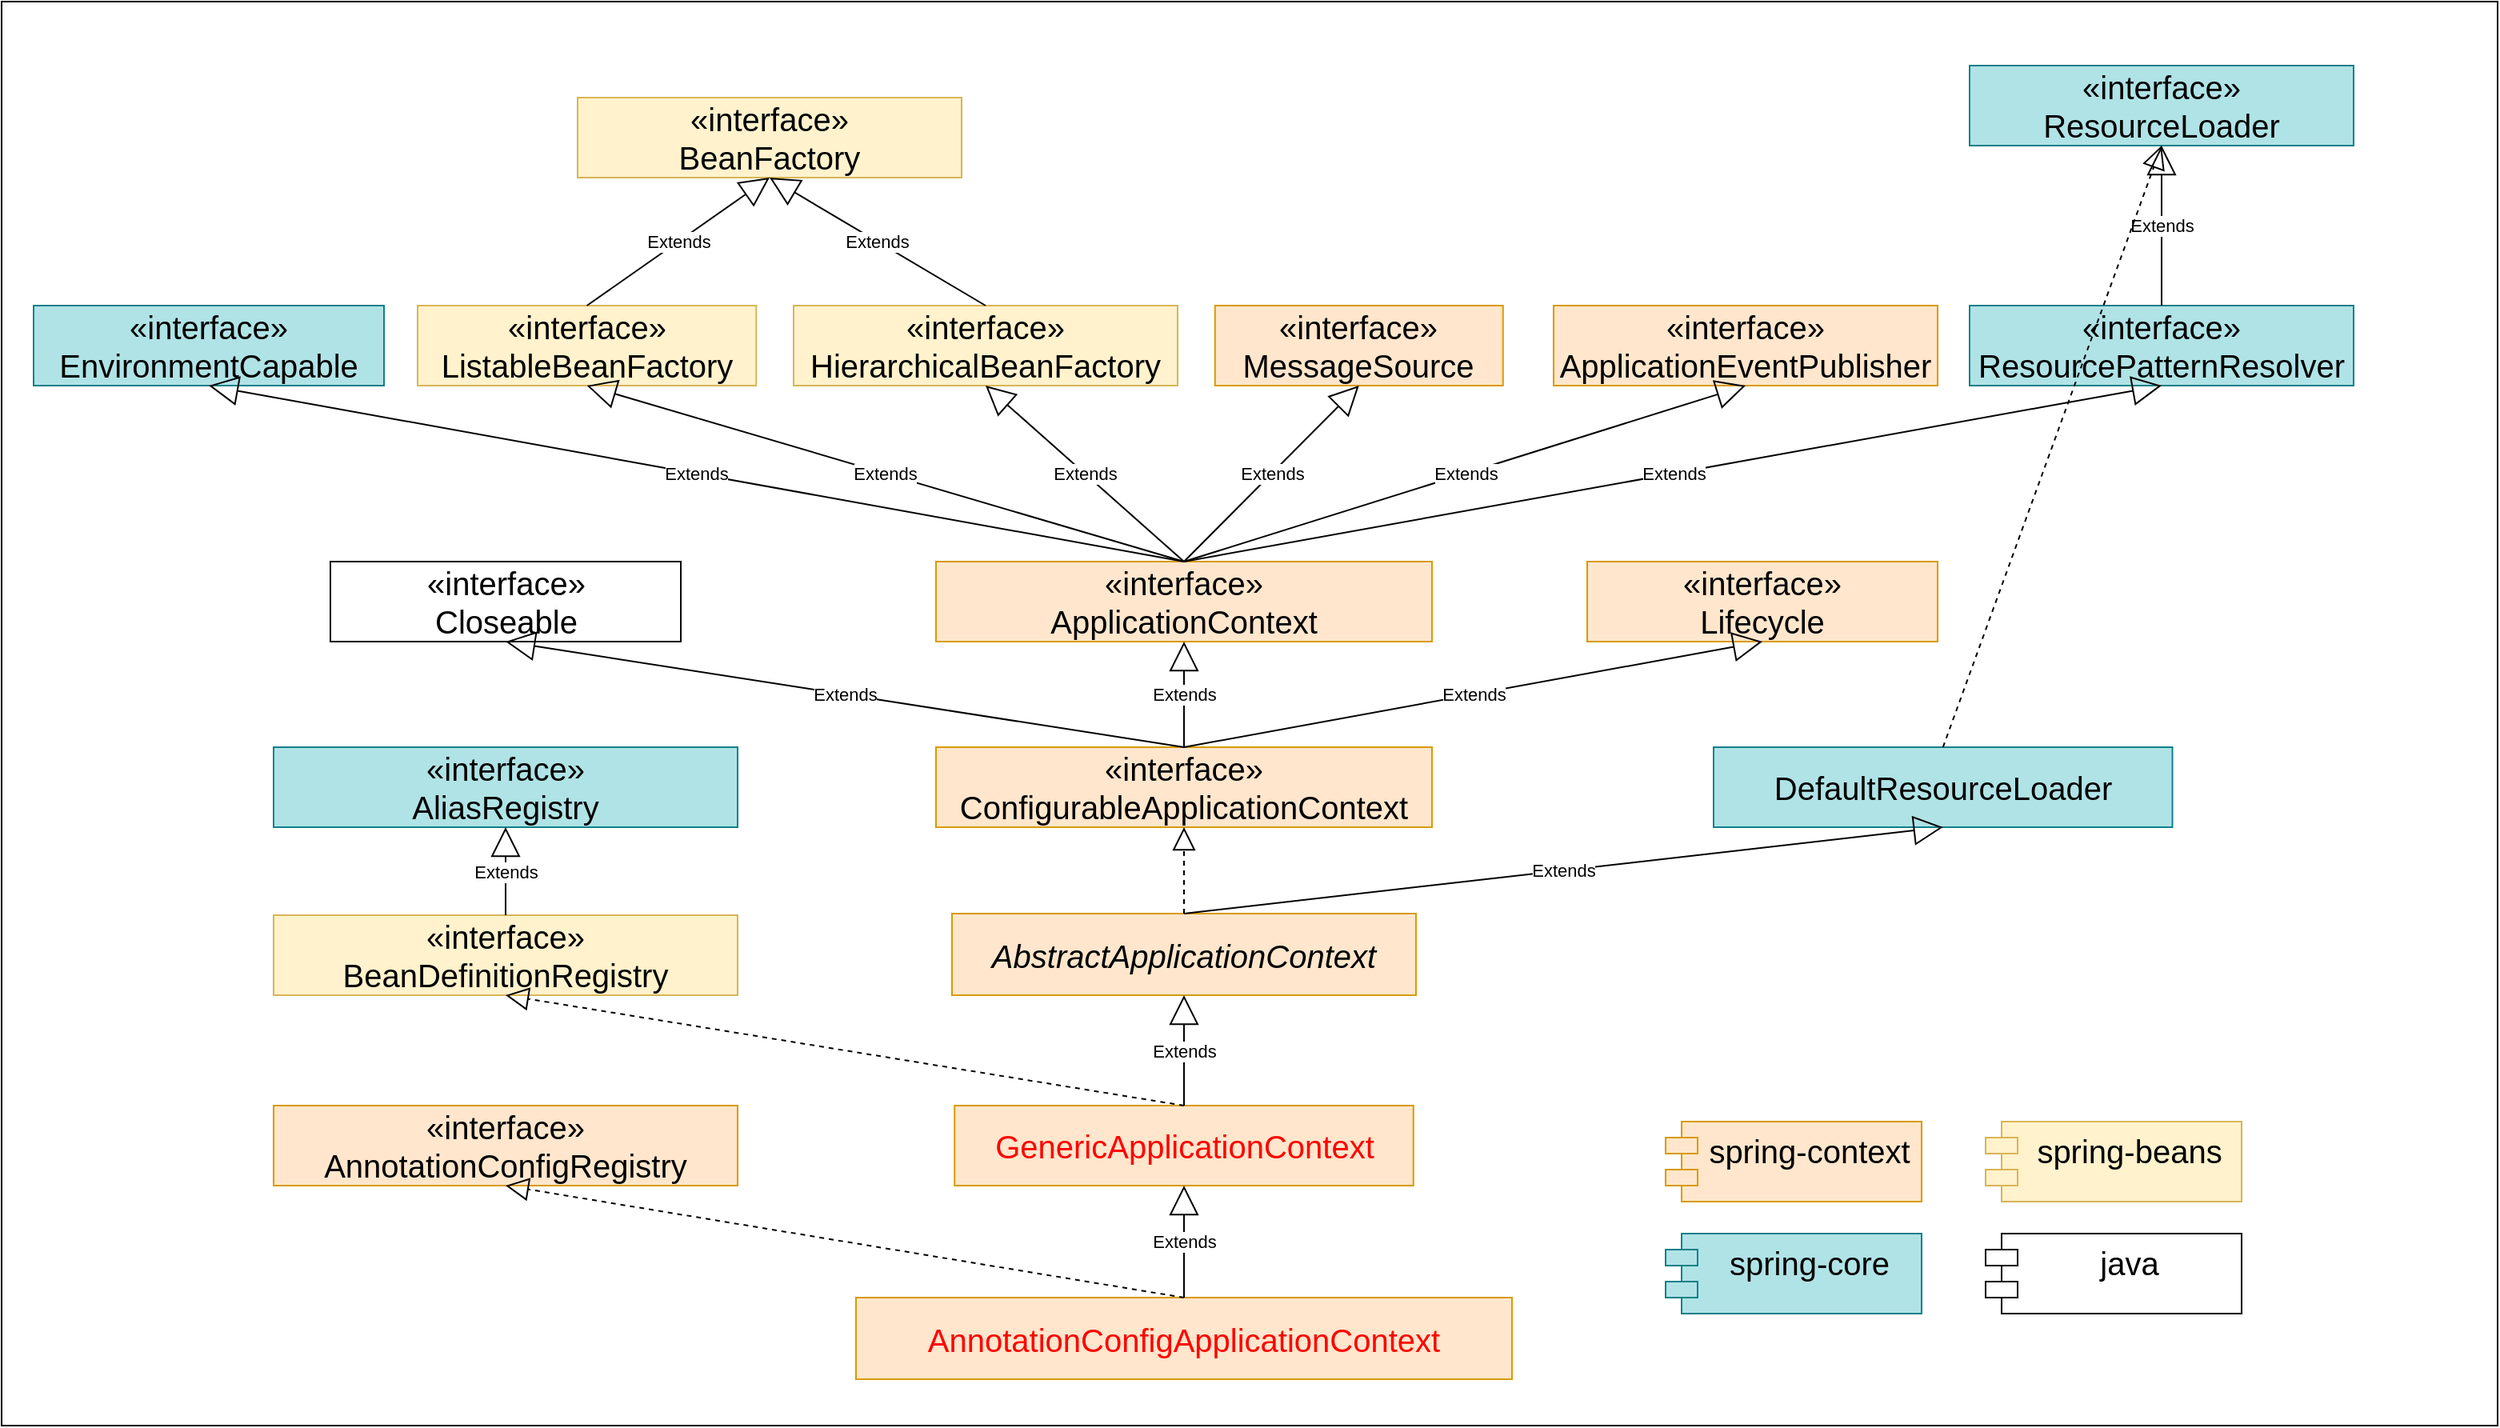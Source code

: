<mxfile version="28.2.5">
  <diagram name="第 1 页" id="A2wYnKDMZFF023bxGnZ8">
    <mxGraphModel dx="1550" dy="1313" grid="1" gridSize="10" guides="1" tooltips="1" connect="1" arrows="1" fold="1" page="1" pageScale="1" pageWidth="827" pageHeight="1169" math="0" shadow="0">
      <root>
        <mxCell id="0" />
        <mxCell id="1" parent="0" />
        <mxCell id="lc5mf7nCTQjh2SExQ85K-13" value="" style="rounded=0;whiteSpace=wrap;html=1;" parent="1" vertex="1">
          <mxGeometry x="880" y="60" width="1560" height="890" as="geometry" />
        </mxCell>
        <mxCell id="1i7iyDztXm2SfSE6uJK3-13" value="&lt;div&gt;AnnotationConfigApplicationContext&lt;/div&gt;" style="html=1;whiteSpace=wrap;fontSize=20;verticalAlign=middle;align=center;fillColor=#ffe6cc;strokeColor=#d79b00;fontColor=#FF0000;" parent="1" vertex="1">
          <mxGeometry x="1414" y="870" width="410" height="51" as="geometry" />
        </mxCell>
        <mxCell id="1i7iyDztXm2SfSE6uJK3-25" value="GenericApplicationContext" style="html=1;whiteSpace=wrap;fontSize=20;fillColor=#ffe6cc;strokeColor=#d79b00;fontColor=#FF0000;" parent="1" vertex="1">
          <mxGeometry x="1475.63" y="750" width="286.75" height="50" as="geometry" />
        </mxCell>
        <mxCell id="lc5mf7nCTQjh2SExQ85K-7" value="Extends" style="endArrow=block;endSize=16;endFill=0;html=1;rounded=0;exitX=0.5;exitY=0;exitDx=0;exitDy=0;entryX=0.5;entryY=1;entryDx=0;entryDy=0;" parent="1" source="1i7iyDztXm2SfSE6uJK3-13" target="1i7iyDztXm2SfSE6uJK3-25" edge="1">
          <mxGeometry width="160" relative="1" as="geometry">
            <mxPoint x="1544" y="940" as="sourcePoint" />
            <mxPoint x="1704" y="940" as="targetPoint" />
          </mxGeometry>
        </mxCell>
        <mxCell id="lc5mf7nCTQjh2SExQ85K-15" value="spring-context&lt;div&gt;&lt;br&gt;&lt;/div&gt;" style="shape=module;align=left;spacingLeft=20;align=center;verticalAlign=top;whiteSpace=wrap;html=1;fontSize=20;fillColor=#ffe6cc;strokeColor=#d79b00;" parent="1" vertex="1">
          <mxGeometry x="1920" y="760" width="160" height="50" as="geometry" />
        </mxCell>
        <mxCell id="Dl0aHl0LSAV_cRfp30VN-1" value="AbstractApplicationContext" style="html=1;whiteSpace=wrap;fontSize=20;verticalAlign=middle;align=center;fontStyle=2;fillColor=#ffe6cc;strokeColor=#d79b00;" parent="1" vertex="1">
          <mxGeometry x="1474" y="630" width="290" height="51" as="geometry" />
        </mxCell>
        <mxCell id="Dl0aHl0LSAV_cRfp30VN-2" value="Extends" style="endArrow=block;endSize=16;endFill=0;html=1;rounded=0;exitX=0.5;exitY=0;exitDx=0;exitDy=0;entryX=0.5;entryY=1;entryDx=0;entryDy=0;" parent="1" source="1i7iyDztXm2SfSE6uJK3-25" target="Dl0aHl0LSAV_cRfp30VN-1" edge="1">
          <mxGeometry width="160" relative="1" as="geometry">
            <mxPoint x="2287.25" y="700" as="sourcePoint" />
            <mxPoint x="1974" y="670" as="targetPoint" />
          </mxGeometry>
        </mxCell>
        <mxCell id="mEVcy1A5f8fxIJjsYzMS-1" value="«interface»&lt;br&gt;&lt;span&gt;ConfigurableApplicationContext&lt;/span&gt;" style="html=1;whiteSpace=wrap;fontSize=20;fontStyle=0;fillColor=#ffe6cc;strokeColor=#d79b00;" parent="1" vertex="1">
          <mxGeometry x="1464" y="526" width="310" height="50" as="geometry" />
        </mxCell>
        <mxCell id="mEVcy1A5f8fxIJjsYzMS-2" value="" style="endArrow=block;dashed=1;endFill=0;endSize=12;html=1;rounded=0;exitX=0.5;exitY=0;exitDx=0;exitDy=0;entryX=0.5;entryY=1;entryDx=0;entryDy=0;" parent="1" source="Dl0aHl0LSAV_cRfp30VN-1" target="mEVcy1A5f8fxIJjsYzMS-1" edge="1">
          <mxGeometry width="160" relative="1" as="geometry">
            <mxPoint x="1814" y="626" as="sourcePoint" />
            <mxPoint x="1974" y="626" as="targetPoint" />
          </mxGeometry>
        </mxCell>
        <mxCell id="mEVcy1A5f8fxIJjsYzMS-3" value="«interface»&lt;br&gt;ApplicationContext" style="html=1;whiteSpace=wrap;fontSize=20;fontStyle=0;fillColor=#ffe6cc;strokeColor=#d79b00;" parent="1" vertex="1">
          <mxGeometry x="1464" y="410" width="310" height="50" as="geometry" />
        </mxCell>
        <mxCell id="mEVcy1A5f8fxIJjsYzMS-4" value="Extends" style="endArrow=block;endSize=16;endFill=0;html=1;rounded=0;exitX=0.5;exitY=0;exitDx=0;exitDy=0;entryX=0.5;entryY=1;entryDx=0;entryDy=0;" parent="1" source="mEVcy1A5f8fxIJjsYzMS-1" target="mEVcy1A5f8fxIJjsYzMS-3" edge="1">
          <mxGeometry width="160" relative="1" as="geometry">
            <mxPoint x="1854" y="600" as="sourcePoint" />
            <mxPoint x="2014" y="600" as="targetPoint" />
          </mxGeometry>
        </mxCell>
        <mxCell id="mEVcy1A5f8fxIJjsYzMS-5" value="«interface»&lt;br&gt;EnvironmentCapable" style="html=1;whiteSpace=wrap;fontSize=20;fontStyle=0;fillColor=#b0e3e6;strokeColor=#0e8088;" parent="1" vertex="1">
          <mxGeometry x="900" y="250" width="219" height="50" as="geometry" />
        </mxCell>
        <mxCell id="mEVcy1A5f8fxIJjsYzMS-6" value="«interface»&lt;br&gt;ListableBeanFactory" style="html=1;whiteSpace=wrap;fontSize=20;fontStyle=0;fillColor=#fff2cc;strokeColor=#d6b656;" parent="1" vertex="1">
          <mxGeometry x="1140.01" y="250" width="211.62" height="50" as="geometry" />
        </mxCell>
        <mxCell id="mEVcy1A5f8fxIJjsYzMS-7" value="«interface»&lt;br&gt;HierarchicalBeanFactory" style="html=1;whiteSpace=wrap;fontSize=20;fontStyle=0;fillColor=#fff2cc;strokeColor=#d6b656;" parent="1" vertex="1">
          <mxGeometry x="1375" y="250" width="240" height="50" as="geometry" />
        </mxCell>
        <mxCell id="mEVcy1A5f8fxIJjsYzMS-9" value="Extends" style="endArrow=block;endSize=16;endFill=0;html=1;rounded=0;exitX=0.5;exitY=0;exitDx=0;exitDy=0;entryX=0.5;entryY=1;entryDx=0;entryDy=0;" parent="1" source="mEVcy1A5f8fxIJjsYzMS-3" target="mEVcy1A5f8fxIJjsYzMS-5" edge="1">
          <mxGeometry width="160" relative="1" as="geometry">
            <mxPoint x="1300" y="350" as="sourcePoint" />
            <mxPoint x="1460" y="350" as="targetPoint" />
          </mxGeometry>
        </mxCell>
        <mxCell id="mEVcy1A5f8fxIJjsYzMS-10" value="Extends" style="endArrow=block;endSize=16;endFill=0;html=1;rounded=0;exitX=0.5;exitY=0;exitDx=0;exitDy=0;entryX=0.5;entryY=1;entryDx=0;entryDy=0;" parent="1" source="mEVcy1A5f8fxIJjsYzMS-3" target="mEVcy1A5f8fxIJjsYzMS-6" edge="1">
          <mxGeometry width="160" relative="1" as="geometry">
            <mxPoint x="1560" y="350" as="sourcePoint" />
            <mxPoint x="1720" y="350" as="targetPoint" />
          </mxGeometry>
        </mxCell>
        <mxCell id="mEVcy1A5f8fxIJjsYzMS-11" value="Extends" style="endArrow=block;endSize=16;endFill=0;html=1;rounded=0;exitX=0.5;exitY=0;exitDx=0;exitDy=0;entryX=0.5;entryY=1;entryDx=0;entryDy=0;" parent="1" source="mEVcy1A5f8fxIJjsYzMS-3" target="mEVcy1A5f8fxIJjsYzMS-7" edge="1">
          <mxGeometry width="160" relative="1" as="geometry">
            <mxPoint x="1560" y="380" as="sourcePoint" />
            <mxPoint x="1720" y="380" as="targetPoint" />
          </mxGeometry>
        </mxCell>
        <mxCell id="mEVcy1A5f8fxIJjsYzMS-12" value="«interface»&lt;br&gt;MessageSource" style="html=1;whiteSpace=wrap;fontSize=20;fontStyle=0;fillColor=#ffe6cc;strokeColor=#d79b00;" parent="1" vertex="1">
          <mxGeometry x="1638.38" y="250" width="180" height="50" as="geometry" />
        </mxCell>
        <mxCell id="mEVcy1A5f8fxIJjsYzMS-13" value="Extends" style="endArrow=block;endSize=16;endFill=0;html=1;rounded=0;exitX=0.5;exitY=0;exitDx=0;exitDy=0;entryX=0.5;entryY=1;entryDx=0;entryDy=0;" parent="1" source="mEVcy1A5f8fxIJjsYzMS-3" target="mEVcy1A5f8fxIJjsYzMS-12" edge="1">
          <mxGeometry width="160" relative="1" as="geometry">
            <mxPoint x="1700" y="410" as="sourcePoint" />
            <mxPoint x="1860" y="410" as="targetPoint" />
          </mxGeometry>
        </mxCell>
        <mxCell id="mEVcy1A5f8fxIJjsYzMS-14" value="«interface»&lt;br&gt;ApplicationEventPublisher" style="html=1;whiteSpace=wrap;fontSize=20;fontStyle=0;fillColor=#ffe6cc;strokeColor=#d79b00;" parent="1" vertex="1">
          <mxGeometry x="1850" y="250" width="240" height="50" as="geometry" />
        </mxCell>
        <mxCell id="mEVcy1A5f8fxIJjsYzMS-15" value="«interface»&lt;br&gt;ResourcePatternResolver" style="html=1;whiteSpace=wrap;fontSize=20;fontStyle=0;fillColor=#b0e3e6;strokeColor=#0e8088;" parent="1" vertex="1">
          <mxGeometry x="2110" y="250" width="240" height="50" as="geometry" />
        </mxCell>
        <mxCell id="mEVcy1A5f8fxIJjsYzMS-16" value="Extends" style="endArrow=block;endSize=16;endFill=0;html=1;rounded=0;exitX=0.5;exitY=0;exitDx=0;exitDy=0;" parent="1" source="mEVcy1A5f8fxIJjsYzMS-3" edge="1">
          <mxGeometry width="160" relative="1" as="geometry">
            <mxPoint x="1830" y="650" as="sourcePoint" />
            <mxPoint x="1970" y="300" as="targetPoint" />
          </mxGeometry>
        </mxCell>
        <mxCell id="mEVcy1A5f8fxIJjsYzMS-17" value="Extends" style="endArrow=block;endSize=16;endFill=0;html=1;rounded=0;exitX=0.5;exitY=0;exitDx=0;exitDy=0;entryX=0.5;entryY=1;entryDx=0;entryDy=0;" parent="1" source="mEVcy1A5f8fxIJjsYzMS-3" target="mEVcy1A5f8fxIJjsYzMS-15" edge="1">
          <mxGeometry width="160" relative="1" as="geometry">
            <mxPoint x="1880" y="570" as="sourcePoint" />
            <mxPoint x="2040" y="570" as="targetPoint" />
          </mxGeometry>
        </mxCell>
        <mxCell id="mEVcy1A5f8fxIJjsYzMS-18" value="«interface»&lt;br&gt;ResourceLoader" style="html=1;whiteSpace=wrap;fontSize=20;fontStyle=0;fillColor=#b0e3e6;strokeColor=#0e8088;" parent="1" vertex="1">
          <mxGeometry x="2110" y="100" width="240" height="50" as="geometry" />
        </mxCell>
        <mxCell id="mEVcy1A5f8fxIJjsYzMS-19" value="Extends" style="endArrow=block;endSize=16;endFill=0;html=1;rounded=0;exitX=0.5;exitY=0;exitDx=0;exitDy=0;entryX=0.5;entryY=1;entryDx=0;entryDy=0;" parent="1" source="mEVcy1A5f8fxIJjsYzMS-15" target="mEVcy1A5f8fxIJjsYzMS-18" edge="1">
          <mxGeometry width="160" relative="1" as="geometry">
            <mxPoint x="2380" y="250" as="sourcePoint" />
            <mxPoint x="2540" y="250" as="targetPoint" />
          </mxGeometry>
        </mxCell>
        <mxCell id="mEVcy1A5f8fxIJjsYzMS-20" value="«interface»&lt;br&gt;BeanFactory" style="html=1;whiteSpace=wrap;fontSize=20;fontStyle=0;fillColor=#fff2cc;strokeColor=#d6b656;" parent="1" vertex="1">
          <mxGeometry x="1240" y="120" width="240" height="50" as="geometry" />
        </mxCell>
        <mxCell id="mEVcy1A5f8fxIJjsYzMS-21" value="Extends" style="endArrow=block;endSize=16;endFill=0;html=1;rounded=0;exitX=0.5;exitY=0;exitDx=0;exitDy=0;entryX=0.5;entryY=1;entryDx=0;entryDy=0;" parent="1" source="mEVcy1A5f8fxIJjsYzMS-6" target="mEVcy1A5f8fxIJjsYzMS-20" edge="1">
          <mxGeometry width="160" relative="1" as="geometry">
            <mxPoint x="1070" y="180" as="sourcePoint" />
            <mxPoint x="1230" y="180" as="targetPoint" />
          </mxGeometry>
        </mxCell>
        <mxCell id="mEVcy1A5f8fxIJjsYzMS-22" value="Extends" style="endArrow=block;endSize=16;endFill=0;html=1;rounded=0;exitX=0.5;exitY=0;exitDx=0;exitDy=0;entryX=0.5;entryY=1;entryDx=0;entryDy=0;" parent="1" source="mEVcy1A5f8fxIJjsYzMS-7" target="mEVcy1A5f8fxIJjsYzMS-20" edge="1">
          <mxGeometry width="160" relative="1" as="geometry">
            <mxPoint x="1530" y="180" as="sourcePoint" />
            <mxPoint x="1690" y="180" as="targetPoint" />
          </mxGeometry>
        </mxCell>
        <mxCell id="mEVcy1A5f8fxIJjsYzMS-23" value="«interface»&lt;br&gt;AnnotationConfigRegistry" style="html=1;whiteSpace=wrap;fontSize=20;fontStyle=0;fillColor=#ffe6cc;strokeColor=#d79b00;" parent="1" vertex="1">
          <mxGeometry x="1050" y="750" width="290" height="50" as="geometry" />
        </mxCell>
        <mxCell id="mEVcy1A5f8fxIJjsYzMS-24" value="" style="endArrow=block;dashed=1;endFill=0;endSize=12;html=1;rounded=0;exitX=0.5;exitY=0;exitDx=0;exitDy=0;entryX=0.5;entryY=1;entryDx=0;entryDy=0;" parent="1" source="1i7iyDztXm2SfSE6uJK3-13" target="mEVcy1A5f8fxIJjsYzMS-23" edge="1">
          <mxGeometry width="160" relative="1" as="geometry">
            <mxPoint x="1190" y="840" as="sourcePoint" />
            <mxPoint x="1350" y="840" as="targetPoint" />
          </mxGeometry>
        </mxCell>
        <mxCell id="mEVcy1A5f8fxIJjsYzMS-25" value="«interface»&lt;br&gt;BeanDefinitionRegistry" style="html=1;whiteSpace=wrap;fontSize=20;fontStyle=0;fillColor=#fff2cc;strokeColor=#d6b656;" parent="1" vertex="1">
          <mxGeometry x="1050" y="631" width="290" height="50" as="geometry" />
        </mxCell>
        <mxCell id="mEVcy1A5f8fxIJjsYzMS-26" value="" style="endArrow=block;dashed=1;endFill=0;endSize=12;html=1;rounded=0;exitX=0.5;exitY=0;exitDx=0;exitDy=0;entryX=0.5;entryY=1;entryDx=0;entryDy=0;" parent="1" source="1i7iyDztXm2SfSE6uJK3-25" target="mEVcy1A5f8fxIJjsYzMS-25" edge="1">
          <mxGeometry width="160" relative="1" as="geometry">
            <mxPoint x="1760" y="720" as="sourcePoint" />
            <mxPoint x="1920" y="720" as="targetPoint" />
          </mxGeometry>
        </mxCell>
        <mxCell id="mEVcy1A5f8fxIJjsYzMS-27" value="«interface»&lt;br&gt;AliasRegistry" style="html=1;whiteSpace=wrap;fontSize=20;fontStyle=0;fillColor=#b0e3e6;strokeColor=#0e8088;" parent="1" vertex="1">
          <mxGeometry x="1050" y="526" width="290" height="50" as="geometry" />
        </mxCell>
        <mxCell id="mEVcy1A5f8fxIJjsYzMS-28" value="Extends" style="endArrow=block;endSize=16;endFill=0;html=1;rounded=0;exitX=0.5;exitY=0;exitDx=0;exitDy=0;entryX=0.5;entryY=1;entryDx=0;entryDy=0;" parent="1" source="mEVcy1A5f8fxIJjsYzMS-25" target="mEVcy1A5f8fxIJjsYzMS-27" edge="1">
          <mxGeometry width="160" relative="1" as="geometry">
            <mxPoint x="2150" y="666" as="sourcePoint" />
            <mxPoint x="2310" y="666" as="targetPoint" />
          </mxGeometry>
        </mxCell>
        <mxCell id="mEVcy1A5f8fxIJjsYzMS-29" value="DefaultResourceLoader" style="html=1;whiteSpace=wrap;fontSize=20;fillColor=#b0e3e6;strokeColor=#0e8088;" parent="1" vertex="1">
          <mxGeometry x="1950" y="526" width="286.75" height="50" as="geometry" />
        </mxCell>
        <mxCell id="mEVcy1A5f8fxIJjsYzMS-30" value="Extends" style="endArrow=block;endSize=16;endFill=0;html=1;rounded=0;exitX=0.5;exitY=0;exitDx=0;exitDy=0;entryX=0.5;entryY=1;entryDx=0;entryDy=0;" parent="1" source="Dl0aHl0LSAV_cRfp30VN-1" target="mEVcy1A5f8fxIJjsYzMS-29" edge="1">
          <mxGeometry width="160" relative="1" as="geometry">
            <mxPoint x="1230" y="620" as="sourcePoint" />
            <mxPoint x="1390" y="620" as="targetPoint" />
          </mxGeometry>
        </mxCell>
        <mxCell id="mEVcy1A5f8fxIJjsYzMS-31" value="" style="endArrow=block;dashed=1;endFill=0;endSize=12;html=1;rounded=0;exitX=0.5;exitY=0;exitDx=0;exitDy=0;entryX=0.5;entryY=1;entryDx=0;entryDy=0;" parent="1" source="mEVcy1A5f8fxIJjsYzMS-29" target="mEVcy1A5f8fxIJjsYzMS-18" edge="1">
          <mxGeometry width="160" relative="1" as="geometry">
            <mxPoint x="2050" y="470" as="sourcePoint" />
            <mxPoint x="2210" y="470" as="targetPoint" />
          </mxGeometry>
        </mxCell>
        <mxCell id="mEVcy1A5f8fxIJjsYzMS-32" value="«interface»&lt;br&gt;Lifecycle" style="html=1;whiteSpace=wrap;fontSize=20;fontStyle=0;fillColor=#ffe6cc;strokeColor=#d79b00;" parent="1" vertex="1">
          <mxGeometry x="1871" y="410" width="219" height="50" as="geometry" />
        </mxCell>
        <mxCell id="mEVcy1A5f8fxIJjsYzMS-33" value="Extends" style="endArrow=block;endSize=16;endFill=0;html=1;rounded=0;exitX=0.5;exitY=0;exitDx=0;exitDy=0;entryX=0.5;entryY=1;entryDx=0;entryDy=0;" parent="1" source="mEVcy1A5f8fxIJjsYzMS-1" target="mEVcy1A5f8fxIJjsYzMS-32" edge="1">
          <mxGeometry width="160" relative="1" as="geometry">
            <mxPoint x="1170" y="490" as="sourcePoint" />
            <mxPoint x="1330" y="490" as="targetPoint" />
          </mxGeometry>
        </mxCell>
        <mxCell id="mEVcy1A5f8fxIJjsYzMS-34" value="«interface»&lt;br&gt;Closeable" style="html=1;whiteSpace=wrap;fontSize=20;fontStyle=0;" parent="1" vertex="1">
          <mxGeometry x="1085.5" y="410" width="219" height="50" as="geometry" />
        </mxCell>
        <mxCell id="mEVcy1A5f8fxIJjsYzMS-35" value="Extends" style="endArrow=block;endSize=16;endFill=0;html=1;rounded=0;exitX=0.5;exitY=0;exitDx=0;exitDy=0;entryX=0.5;entryY=1;entryDx=0;entryDy=0;" parent="1" source="mEVcy1A5f8fxIJjsYzMS-1" target="mEVcy1A5f8fxIJjsYzMS-34" edge="1">
          <mxGeometry width="160" relative="1" as="geometry">
            <mxPoint x="1350" y="490" as="sourcePoint" />
            <mxPoint x="1510" y="490" as="targetPoint" />
          </mxGeometry>
        </mxCell>
        <mxCell id="mEVcy1A5f8fxIJjsYzMS-36" value="&lt;div&gt;java&lt;/div&gt;" style="shape=module;align=left;spacingLeft=20;align=center;verticalAlign=top;whiteSpace=wrap;html=1;fontSize=20;" parent="1" vertex="1">
          <mxGeometry x="2120" y="830" width="160" height="50" as="geometry" />
        </mxCell>
        <mxCell id="mEVcy1A5f8fxIJjsYzMS-37" value="spring-beans&lt;div&gt;&lt;br&gt;&lt;/div&gt;" style="shape=module;align=left;spacingLeft=20;align=center;verticalAlign=top;whiteSpace=wrap;html=1;fontSize=20;fillColor=#fff2cc;strokeColor=#d6b656;" parent="1" vertex="1">
          <mxGeometry x="2120" y="760" width="160" height="50" as="geometry" />
        </mxCell>
        <mxCell id="mEVcy1A5f8fxIJjsYzMS-38" value="spring-core&lt;div&gt;&lt;br&gt;&lt;/div&gt;" style="shape=module;align=left;spacingLeft=20;align=center;verticalAlign=top;whiteSpace=wrap;html=1;fontSize=20;fillColor=#b0e3e6;strokeColor=#0e8088;" parent="1" vertex="1">
          <mxGeometry x="1920" y="830" width="160" height="50" as="geometry" />
        </mxCell>
      </root>
    </mxGraphModel>
  </diagram>
</mxfile>
